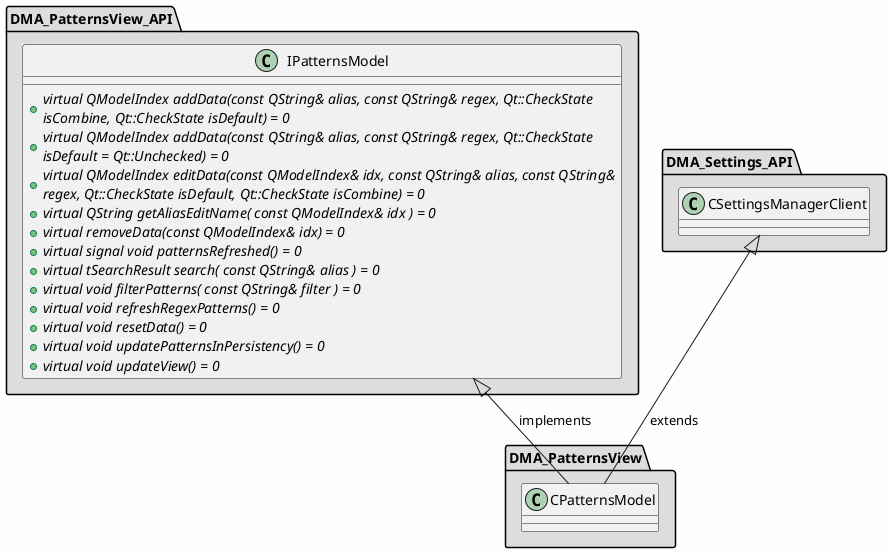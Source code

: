
@startuml

skinparam backgroundColor #FEFEFE
skinparam wrapWidth 600
package "DMA_PatternsView" #DDDDDD
{

class "CPatternsModel"
{
}

}

package "DMA_PatternsView_API" #DDDDDD
{

class "IPatternsModel"
{
    + {abstract} virtual QModelIndex addData(const QString& alias, const QString& regex, Qt::CheckState isCombine, Qt::CheckState isDefault) = 0
    + {abstract} virtual QModelIndex addData(const QString& alias, const QString& regex, Qt::CheckState isDefault = Qt::Unchecked) = 0
    + {abstract} virtual QModelIndex editData(const QModelIndex& idx, const QString& alias, const QString& regex, Qt::CheckState isDefault, Qt::CheckState isCombine) = 0
    + {abstract} virtual QString getAliasEditName( const QModelIndex& idx ) = 0
    + {abstract} virtual removeData(const QModelIndex& idx) = 0
    + {abstract} virtual signal void patternsRefreshed() = 0
    + {abstract} virtual tSearchResult search( const QString& alias ) = 0
    + {abstract} virtual void filterPatterns( const QString& filter ) = 0
    + {abstract} virtual void refreshRegexPatterns() = 0
    + {abstract} virtual void resetData() = 0
    + {abstract} virtual void updatePatternsInPersistency() = 0
    + {abstract} virtual void updateView() = 0
}

}

package "DMA_Settings_API" #DDDDDD
{

class "CSettingsManagerClient"
{
}

}

'====================Inheritance section====================
CSettingsManagerClient <|-- CPatternsModel : extends
IPatternsModel <|-- CPatternsModel : implements

@enduml